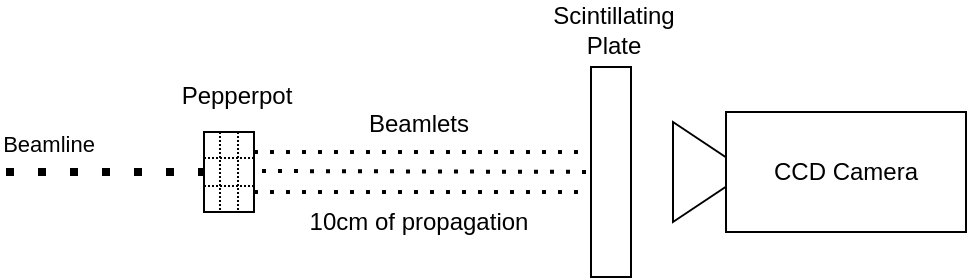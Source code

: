 <mxfile version="21.2.1" type="device">
  <diagram name="Page-1" id="7_8LpUwnFBuVWwaC7aP_">
    <mxGraphModel dx="1036" dy="693" grid="1" gridSize="10" guides="1" tooltips="1" connect="1" arrows="1" fold="1" page="1" pageScale="1" pageWidth="850" pageHeight="1100" math="0" shadow="0">
      <root>
        <mxCell id="0" />
        <mxCell id="1" parent="0" />
        <mxCell id="QLeIfFel-2fC2PTdJrr_-1" value="" style="endArrow=none;dashed=1;html=1;dashPattern=1 3;strokeWidth=4;rounded=0;entryX=1;entryY=0.5;entryDx=0;entryDy=0;" edge="1" parent="1" target="QLeIfFel-2fC2PTdJrr_-31">
          <mxGeometry width="50" height="50" relative="1" as="geometry">
            <mxPoint x="240" y="290" as="sourcePoint" />
            <mxPoint x="530" y="290" as="targetPoint" />
          </mxGeometry>
        </mxCell>
        <mxCell id="QLeIfFel-2fC2PTdJrr_-2" value="Beamline" style="edgeLabel;html=1;align=center;verticalAlign=middle;resizable=0;points=[];" vertex="1" connectable="0" parent="QLeIfFel-2fC2PTdJrr_-1">
          <mxGeometry x="0.264" relative="1" as="geometry">
            <mxPoint x="-58" y="-14" as="offset" />
          </mxGeometry>
        </mxCell>
        <mxCell id="QLeIfFel-2fC2PTdJrr_-6" value="Scintillating Plate" style="text;html=1;strokeColor=none;fillColor=none;align=center;verticalAlign=middle;whiteSpace=wrap;rounded=0;" vertex="1" parent="1">
          <mxGeometry x="513.5" y="204" width="60" height="30" as="geometry" />
        </mxCell>
        <mxCell id="QLeIfFel-2fC2PTdJrr_-7" value="" style="triangle;whiteSpace=wrap;html=1;" vertex="1" parent="1">
          <mxGeometry x="573.5" y="265" width="37.5" height="50" as="geometry" />
        </mxCell>
        <mxCell id="QLeIfFel-2fC2PTdJrr_-10" value="CCD Camera" style="rounded=0;whiteSpace=wrap;html=1;" vertex="1" parent="1">
          <mxGeometry x="600" y="260" width="120" height="60" as="geometry" />
        </mxCell>
        <mxCell id="QLeIfFel-2fC2PTdJrr_-26" value="" style="shape=table;startSize=0;container=1;collapsible=0;childLayout=tableLayout;dashed=1;strokeWidth=1;dashPattern=1 1;" vertex="1" parent="1">
          <mxGeometry x="339" y="270" width="25" height="40" as="geometry" />
        </mxCell>
        <mxCell id="QLeIfFel-2fC2PTdJrr_-27" value="" style="shape=tableRow;horizontal=0;startSize=0;swimlaneHead=0;swimlaneBody=0;strokeColor=inherit;top=0;left=0;bottom=0;right=0;collapsible=0;dropTarget=0;fillColor=none;points=[[0,0.5],[1,0.5]];portConstraint=eastwest;" vertex="1" parent="QLeIfFel-2fC2PTdJrr_-26">
          <mxGeometry width="25" height="13" as="geometry" />
        </mxCell>
        <mxCell id="QLeIfFel-2fC2PTdJrr_-28" value="" style="shape=partialRectangle;html=1;whiteSpace=wrap;connectable=0;strokeColor=inherit;overflow=hidden;fillColor=none;top=0;left=0;bottom=0;right=0;pointerEvents=1;" vertex="1" parent="QLeIfFel-2fC2PTdJrr_-27">
          <mxGeometry width="8" height="13" as="geometry">
            <mxRectangle width="8" height="13" as="alternateBounds" />
          </mxGeometry>
        </mxCell>
        <mxCell id="QLeIfFel-2fC2PTdJrr_-29" value="" style="shape=partialRectangle;html=1;whiteSpace=wrap;connectable=0;strokeColor=inherit;overflow=hidden;fillColor=none;top=0;left=0;bottom=0;right=0;pointerEvents=1;" vertex="1" parent="QLeIfFel-2fC2PTdJrr_-27">
          <mxGeometry x="8" width="9" height="13" as="geometry">
            <mxRectangle width="9" height="13" as="alternateBounds" />
          </mxGeometry>
        </mxCell>
        <mxCell id="QLeIfFel-2fC2PTdJrr_-30" value="" style="shape=partialRectangle;html=1;whiteSpace=wrap;connectable=0;strokeColor=inherit;overflow=hidden;fillColor=none;top=0;left=0;bottom=0;right=0;pointerEvents=1;" vertex="1" parent="QLeIfFel-2fC2PTdJrr_-27">
          <mxGeometry x="17" width="8" height="13" as="geometry">
            <mxRectangle width="8" height="13" as="alternateBounds" />
          </mxGeometry>
        </mxCell>
        <mxCell id="QLeIfFel-2fC2PTdJrr_-31" value="" style="shape=tableRow;horizontal=0;startSize=0;swimlaneHead=0;swimlaneBody=0;strokeColor=inherit;top=0;left=0;bottom=0;right=0;collapsible=0;dropTarget=0;fillColor=none;points=[[0,0.5],[1,0.5]];portConstraint=eastwest;" vertex="1" parent="QLeIfFel-2fC2PTdJrr_-26">
          <mxGeometry y="13" width="25" height="14" as="geometry" />
        </mxCell>
        <mxCell id="QLeIfFel-2fC2PTdJrr_-32" value="" style="shape=partialRectangle;html=1;whiteSpace=wrap;connectable=0;strokeColor=inherit;overflow=hidden;fillColor=none;top=0;left=0;bottom=0;right=0;pointerEvents=1;" vertex="1" parent="QLeIfFel-2fC2PTdJrr_-31">
          <mxGeometry width="8" height="14" as="geometry">
            <mxRectangle width="8" height="14" as="alternateBounds" />
          </mxGeometry>
        </mxCell>
        <mxCell id="QLeIfFel-2fC2PTdJrr_-33" value="" style="shape=partialRectangle;html=1;whiteSpace=wrap;connectable=0;strokeColor=inherit;overflow=hidden;fillColor=none;top=0;left=0;bottom=0;right=0;pointerEvents=1;" vertex="1" parent="QLeIfFel-2fC2PTdJrr_-31">
          <mxGeometry x="8" width="9" height="14" as="geometry">
            <mxRectangle width="9" height="14" as="alternateBounds" />
          </mxGeometry>
        </mxCell>
        <mxCell id="QLeIfFel-2fC2PTdJrr_-34" value="" style="shape=partialRectangle;html=1;whiteSpace=wrap;connectable=0;strokeColor=inherit;overflow=hidden;fillColor=none;top=0;left=0;bottom=0;right=0;pointerEvents=1;" vertex="1" parent="QLeIfFel-2fC2PTdJrr_-31">
          <mxGeometry x="17" width="8" height="14" as="geometry">
            <mxRectangle width="8" height="14" as="alternateBounds" />
          </mxGeometry>
        </mxCell>
        <mxCell id="QLeIfFel-2fC2PTdJrr_-35" value="" style="shape=tableRow;horizontal=0;startSize=0;swimlaneHead=0;swimlaneBody=0;strokeColor=inherit;top=0;left=0;bottom=0;right=0;collapsible=0;dropTarget=0;fillColor=none;points=[[0,0.5],[1,0.5]];portConstraint=eastwest;" vertex="1" parent="QLeIfFel-2fC2PTdJrr_-26">
          <mxGeometry y="27" width="25" height="13" as="geometry" />
        </mxCell>
        <mxCell id="QLeIfFel-2fC2PTdJrr_-36" value="" style="shape=partialRectangle;html=1;whiteSpace=wrap;connectable=0;strokeColor=inherit;overflow=hidden;fillColor=none;top=0;left=0;bottom=0;right=0;pointerEvents=1;" vertex="1" parent="QLeIfFel-2fC2PTdJrr_-35">
          <mxGeometry width="8" height="13" as="geometry">
            <mxRectangle width="8" height="13" as="alternateBounds" />
          </mxGeometry>
        </mxCell>
        <mxCell id="QLeIfFel-2fC2PTdJrr_-37" value="" style="shape=partialRectangle;html=1;whiteSpace=wrap;connectable=0;strokeColor=inherit;overflow=hidden;fillColor=none;top=0;left=0;bottom=0;right=0;pointerEvents=1;" vertex="1" parent="QLeIfFel-2fC2PTdJrr_-35">
          <mxGeometry x="8" width="9" height="13" as="geometry">
            <mxRectangle width="9" height="13" as="alternateBounds" />
          </mxGeometry>
        </mxCell>
        <mxCell id="QLeIfFel-2fC2PTdJrr_-38" value="" style="shape=partialRectangle;html=1;whiteSpace=wrap;connectable=0;strokeColor=inherit;overflow=hidden;fillColor=none;top=0;left=0;bottom=0;right=0;pointerEvents=1;" vertex="1" parent="QLeIfFel-2fC2PTdJrr_-35">
          <mxGeometry x="17" width="8" height="13" as="geometry">
            <mxRectangle width="8" height="13" as="alternateBounds" />
          </mxGeometry>
        </mxCell>
        <mxCell id="QLeIfFel-2fC2PTdJrr_-39" value="Pepperpot" style="text;html=1;align=center;verticalAlign=middle;resizable=0;points=[];autosize=1;strokeColor=none;fillColor=none;" vertex="1" parent="1">
          <mxGeometry x="314.5" y="237" width="80" height="30" as="geometry" />
        </mxCell>
        <mxCell id="QLeIfFel-2fC2PTdJrr_-40" value="" style="endArrow=none;dashed=1;html=1;dashPattern=1 3;strokeWidth=2;rounded=0;entryX=0.738;entryY=0.375;entryDx=0;entryDy=0;entryPerimeter=0;" edge="1" parent="1">
          <mxGeometry width="50" height="50" relative="1" as="geometry">
            <mxPoint x="364" y="280" as="sourcePoint" />
            <mxPoint x="540" y="280.01" as="targetPoint" />
          </mxGeometry>
        </mxCell>
        <mxCell id="QLeIfFel-2fC2PTdJrr_-41" value="" style="endArrow=none;dashed=1;html=1;dashPattern=1 3;strokeWidth=2;rounded=0;" edge="1" parent="1">
          <mxGeometry width="50" height="50" relative="1" as="geometry">
            <mxPoint x="368" y="289.5" as="sourcePoint" />
            <mxPoint x="546" y="290" as="targetPoint" />
          </mxGeometry>
        </mxCell>
        <mxCell id="QLeIfFel-2fC2PTdJrr_-42" value="" style="endArrow=none;dashed=1;html=1;dashPattern=1 3;strokeWidth=2;rounded=0;entryX=0.252;entryY=0.375;entryDx=0;entryDy=0;entryPerimeter=0;" edge="1" parent="1">
          <mxGeometry width="50" height="50" relative="1" as="geometry">
            <mxPoint x="364" y="300" as="sourcePoint" />
            <mxPoint x="539" y="300.04" as="targetPoint" />
          </mxGeometry>
        </mxCell>
        <mxCell id="QLeIfFel-2fC2PTdJrr_-3" value="" style="rounded=0;whiteSpace=wrap;html=1;rotation=-90;" vertex="1" parent="1">
          <mxGeometry x="490" y="280" width="105" height="20" as="geometry" />
        </mxCell>
        <mxCell id="QLeIfFel-2fC2PTdJrr_-43" value="Beamlets" style="text;html=1;align=center;verticalAlign=middle;resizable=0;points=[];autosize=1;strokeColor=none;fillColor=none;" vertex="1" parent="1">
          <mxGeometry x="411" y="251" width="70" height="30" as="geometry" />
        </mxCell>
        <mxCell id="QLeIfFel-2fC2PTdJrr_-44" value="10cm of propagation" style="text;html=1;align=center;verticalAlign=middle;resizable=0;points=[];autosize=1;strokeColor=none;fillColor=none;" vertex="1" parent="1">
          <mxGeometry x="381" y="300" width="130" height="30" as="geometry" />
        </mxCell>
      </root>
    </mxGraphModel>
  </diagram>
</mxfile>
